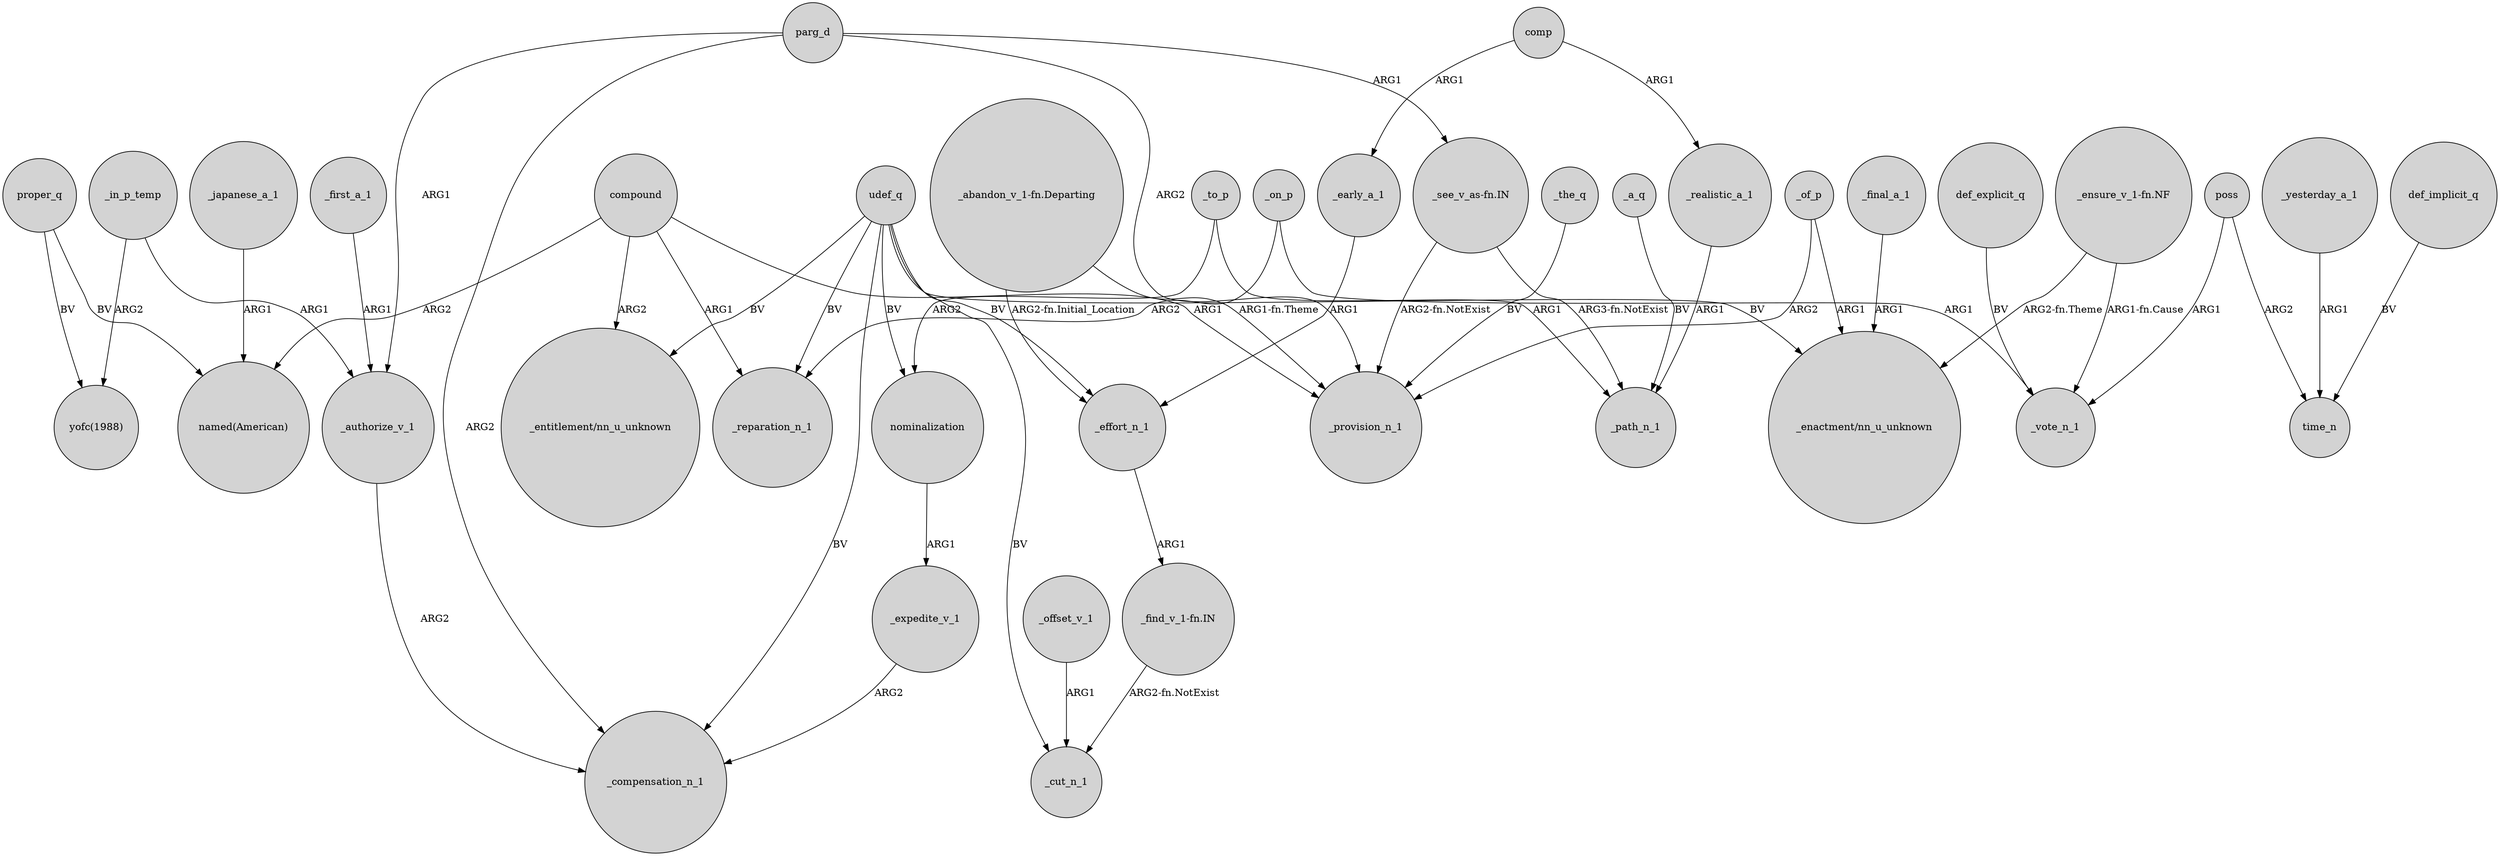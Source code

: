 digraph {
	node [shape=circle style=filled]
	udef_q -> "_enactment/nn_u_unknown" [label=BV]
	_yesterday_a_1 -> time_n [label=ARG1]
	_offset_v_1 -> _cut_n_1 [label=ARG1]
	udef_q -> _compensation_n_1 [label=BV]
	_of_p -> _provision_n_1 [label=ARG2]
	nominalization -> _expedite_v_1 [label=ARG1]
	proper_q -> "named(American)" [label=BV]
	_on_p -> _vote_n_1 [label=ARG1]
	_on_p -> _reparation_n_1 [label=ARG2]
	compound -> _reparation_n_1 [label=ARG1]
	"_abandon_v_1-fn.Departing" -> _provision_n_1 [label="ARG1-fn.Theme"]
	_early_a_1 -> _effort_n_1 [label=ARG1]
	"_ensure_v_1-fn.NF" -> "_enactment/nn_u_unknown" [label="ARG2-fn.Theme"]
	"_ensure_v_1-fn.NF" -> _vote_n_1 [label="ARG1-fn.Cause"]
	poss -> _vote_n_1 [label=ARG1]
	_in_p_temp -> "yofc(1988)" [label=ARG2]
	poss -> time_n [label=ARG2]
	"_see_v_as-fn.IN" -> _provision_n_1 [label="ARG2-fn.NotExist"]
	"_abandon_v_1-fn.Departing" -> _effort_n_1 [label="ARG2-fn.Initial_Location"]
	_first_a_1 -> _authorize_v_1 [label=ARG1]
	comp -> _realistic_a_1 [label=ARG1]
	compound -> "named(American)" [label=ARG2]
	compound -> _provision_n_1 [label=ARG1]
	parg_d -> _provision_n_1 [label=ARG2]
	_of_p -> "_enactment/nn_u_unknown" [label=ARG1]
	parg_d -> _authorize_v_1 [label=ARG1]
	_japanese_a_1 -> "named(American)" [label=ARG1]
	_to_p -> nominalization [label=ARG2]
	proper_q -> "yofc(1988)" [label=BV]
	udef_q -> _reparation_n_1 [label=BV]
	_a_q -> _path_n_1 [label=BV]
	_final_a_1 -> "_enactment/nn_u_unknown" [label=ARG1]
	"_see_v_as-fn.IN" -> _path_n_1 [label="ARG3-fn.NotExist"]
	_realistic_a_1 -> _path_n_1 [label=ARG1]
	udef_q -> _cut_n_1 [label=BV]
	_expedite_v_1 -> _compensation_n_1 [label=ARG2]
	_authorize_v_1 -> _compensation_n_1 [label=ARG2]
	udef_q -> nominalization [label=BV]
	_the_q -> _provision_n_1 [label=BV]
	_effort_n_1 -> "_find_v_1-fn.IN" [label=ARG1]
	def_explicit_q -> _vote_n_1 [label=BV]
	parg_d -> "_see_v_as-fn.IN" [label=ARG1]
	_to_p -> _path_n_1 [label=ARG1]
	compound -> "_entitlement/nn_u_unknown" [label=ARG2]
	udef_q -> "_entitlement/nn_u_unknown" [label=BV]
	_in_p_temp -> _authorize_v_1 [label=ARG1]
	comp -> _early_a_1 [label=ARG1]
	"_find_v_1-fn.IN" -> _cut_n_1 [label="ARG2-fn.NotExist"]
	udef_q -> _effort_n_1 [label=BV]
	def_implicit_q -> time_n [label=BV]
	parg_d -> _compensation_n_1 [label=ARG2]
}
